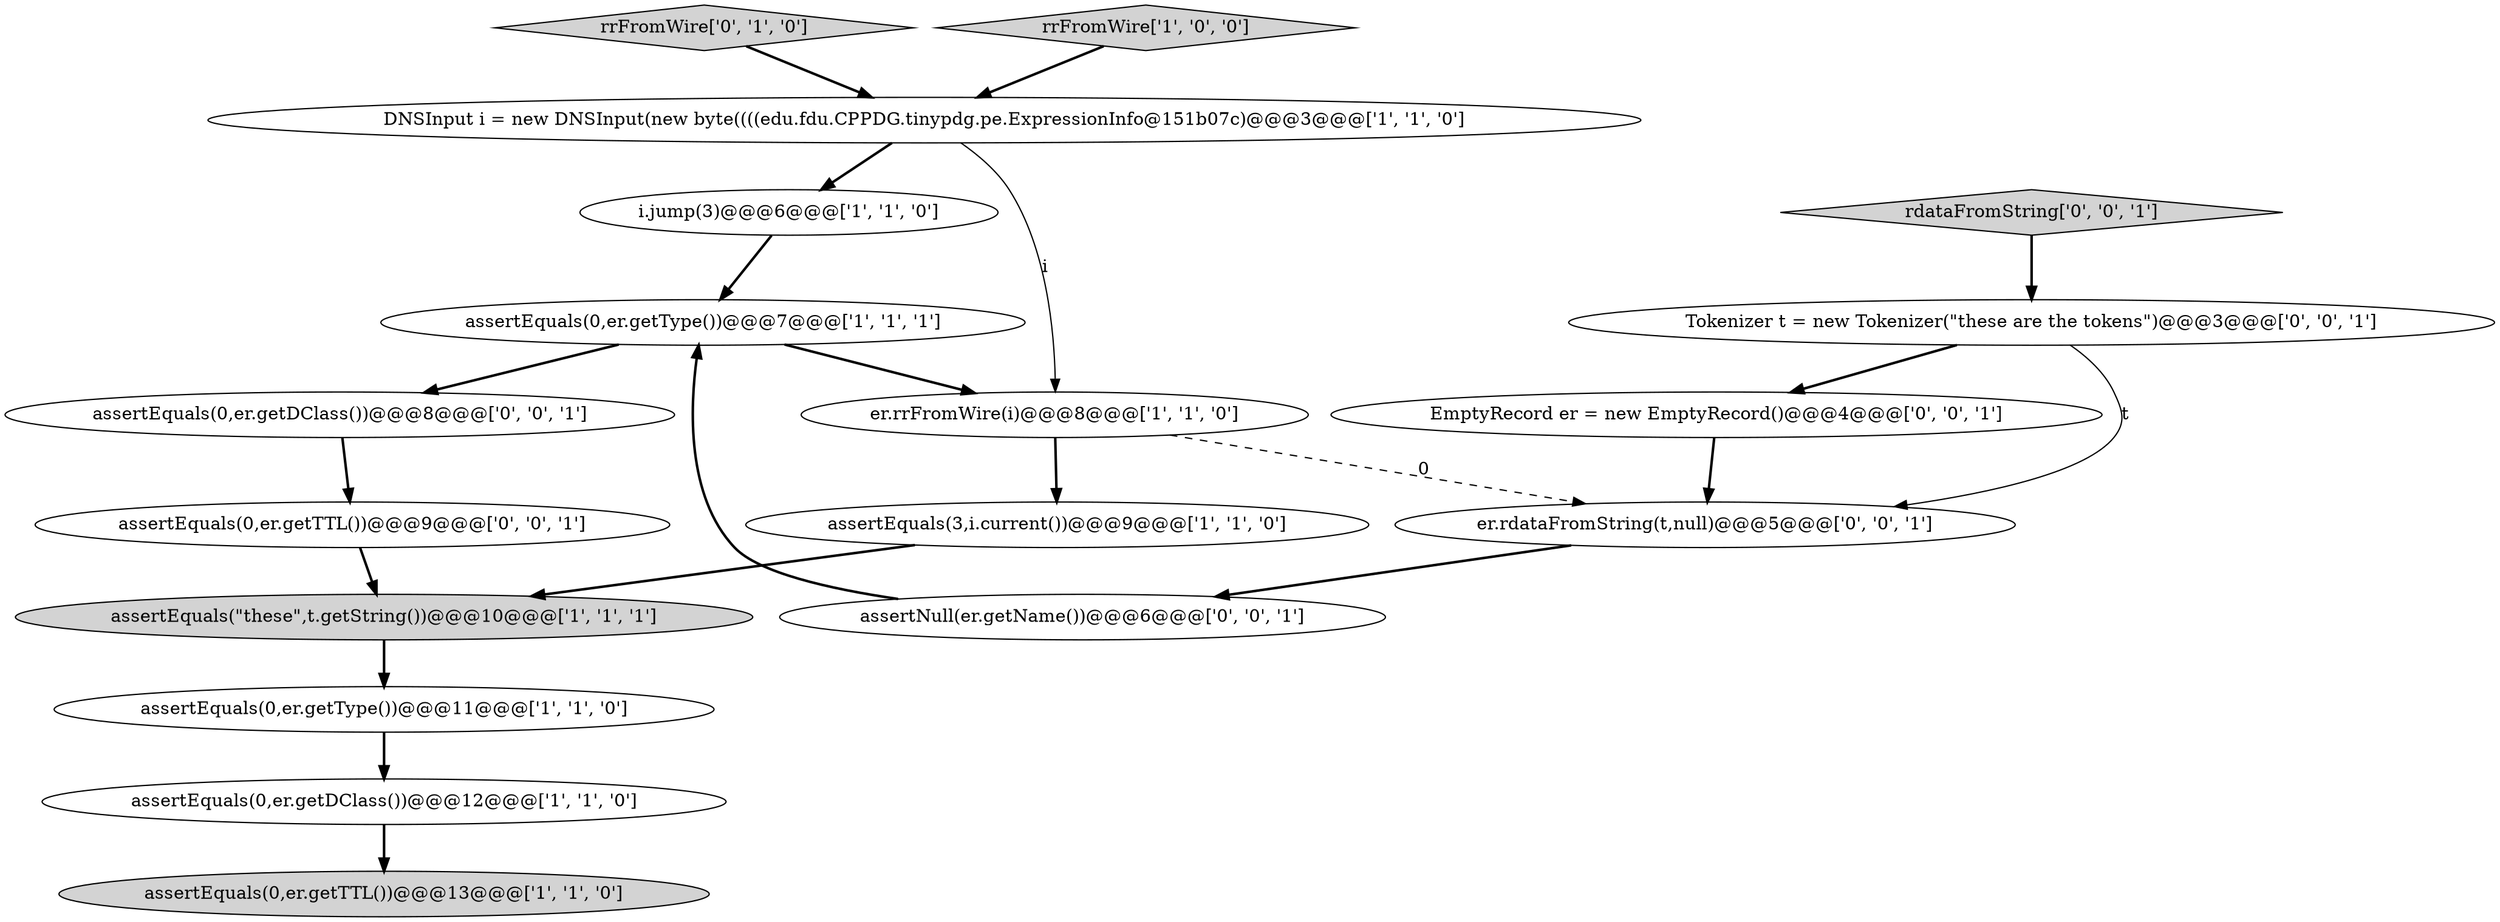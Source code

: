 digraph {
6 [style = filled, label = "assertEquals(0,er.getTTL())@@@13@@@['1', '1', '0']", fillcolor = lightgray, shape = ellipse image = "AAA0AAABBB1BBB"];
17 [style = filled, label = "EmptyRecord er = new EmptyRecord()@@@4@@@['0', '0', '1']", fillcolor = white, shape = ellipse image = "AAA0AAABBB3BBB"];
13 [style = filled, label = "er.rdataFromString(t,null)@@@5@@@['0', '0', '1']", fillcolor = white, shape = ellipse image = "AAA0AAABBB3BBB"];
11 [style = filled, label = "assertEquals(0,er.getDClass())@@@8@@@['0', '0', '1']", fillcolor = white, shape = ellipse image = "AAA0AAABBB3BBB"];
4 [style = filled, label = "assertEquals(\"these\",t.getString())@@@10@@@['1', '1', '1']", fillcolor = lightgray, shape = ellipse image = "AAA0AAABBB1BBB"];
8 [style = filled, label = "DNSInput i = new DNSInput(new byte((((edu.fdu.CPPDG.tinypdg.pe.ExpressionInfo@151b07c)@@@3@@@['1', '1', '0']", fillcolor = white, shape = ellipse image = "AAA0AAABBB1BBB"];
10 [style = filled, label = "rrFromWire['0', '1', '0']", fillcolor = lightgray, shape = diamond image = "AAA0AAABBB2BBB"];
14 [style = filled, label = "rdataFromString['0', '0', '1']", fillcolor = lightgray, shape = diamond image = "AAA0AAABBB3BBB"];
15 [style = filled, label = "assertEquals(0,er.getTTL())@@@9@@@['0', '0', '1']", fillcolor = white, shape = ellipse image = "AAA0AAABBB3BBB"];
7 [style = filled, label = "rrFromWire['1', '0', '0']", fillcolor = lightgray, shape = diamond image = "AAA0AAABBB1BBB"];
12 [style = filled, label = "assertNull(er.getName())@@@6@@@['0', '0', '1']", fillcolor = white, shape = ellipse image = "AAA0AAABBB3BBB"];
3 [style = filled, label = "assertEquals(0,er.getType())@@@11@@@['1', '1', '0']", fillcolor = white, shape = ellipse image = "AAA0AAABBB1BBB"];
16 [style = filled, label = "Tokenizer t = new Tokenizer(\"these are the tokens\")@@@3@@@['0', '0', '1']", fillcolor = white, shape = ellipse image = "AAA0AAABBB3BBB"];
5 [style = filled, label = "assertEquals(0,er.getType())@@@7@@@['1', '1', '1']", fillcolor = white, shape = ellipse image = "AAA0AAABBB1BBB"];
0 [style = filled, label = "i.jump(3)@@@6@@@['1', '1', '0']", fillcolor = white, shape = ellipse image = "AAA0AAABBB1BBB"];
1 [style = filled, label = "er.rrFromWire(i)@@@8@@@['1', '1', '0']", fillcolor = white, shape = ellipse image = "AAA0AAABBB1BBB"];
2 [style = filled, label = "assertEquals(3,i.current())@@@9@@@['1', '1', '0']", fillcolor = white, shape = ellipse image = "AAA0AAABBB1BBB"];
9 [style = filled, label = "assertEquals(0,er.getDClass())@@@12@@@['1', '1', '0']", fillcolor = white, shape = ellipse image = "AAA0AAABBB1BBB"];
8->1 [style = solid, label="i"];
7->8 [style = bold, label=""];
2->4 [style = bold, label=""];
14->16 [style = bold, label=""];
8->0 [style = bold, label=""];
5->1 [style = bold, label=""];
15->4 [style = bold, label=""];
10->8 [style = bold, label=""];
16->13 [style = solid, label="t"];
11->15 [style = bold, label=""];
1->13 [style = dashed, label="0"];
9->6 [style = bold, label=""];
13->12 [style = bold, label=""];
12->5 [style = bold, label=""];
5->11 [style = bold, label=""];
17->13 [style = bold, label=""];
3->9 [style = bold, label=""];
16->17 [style = bold, label=""];
0->5 [style = bold, label=""];
4->3 [style = bold, label=""];
1->2 [style = bold, label=""];
}
